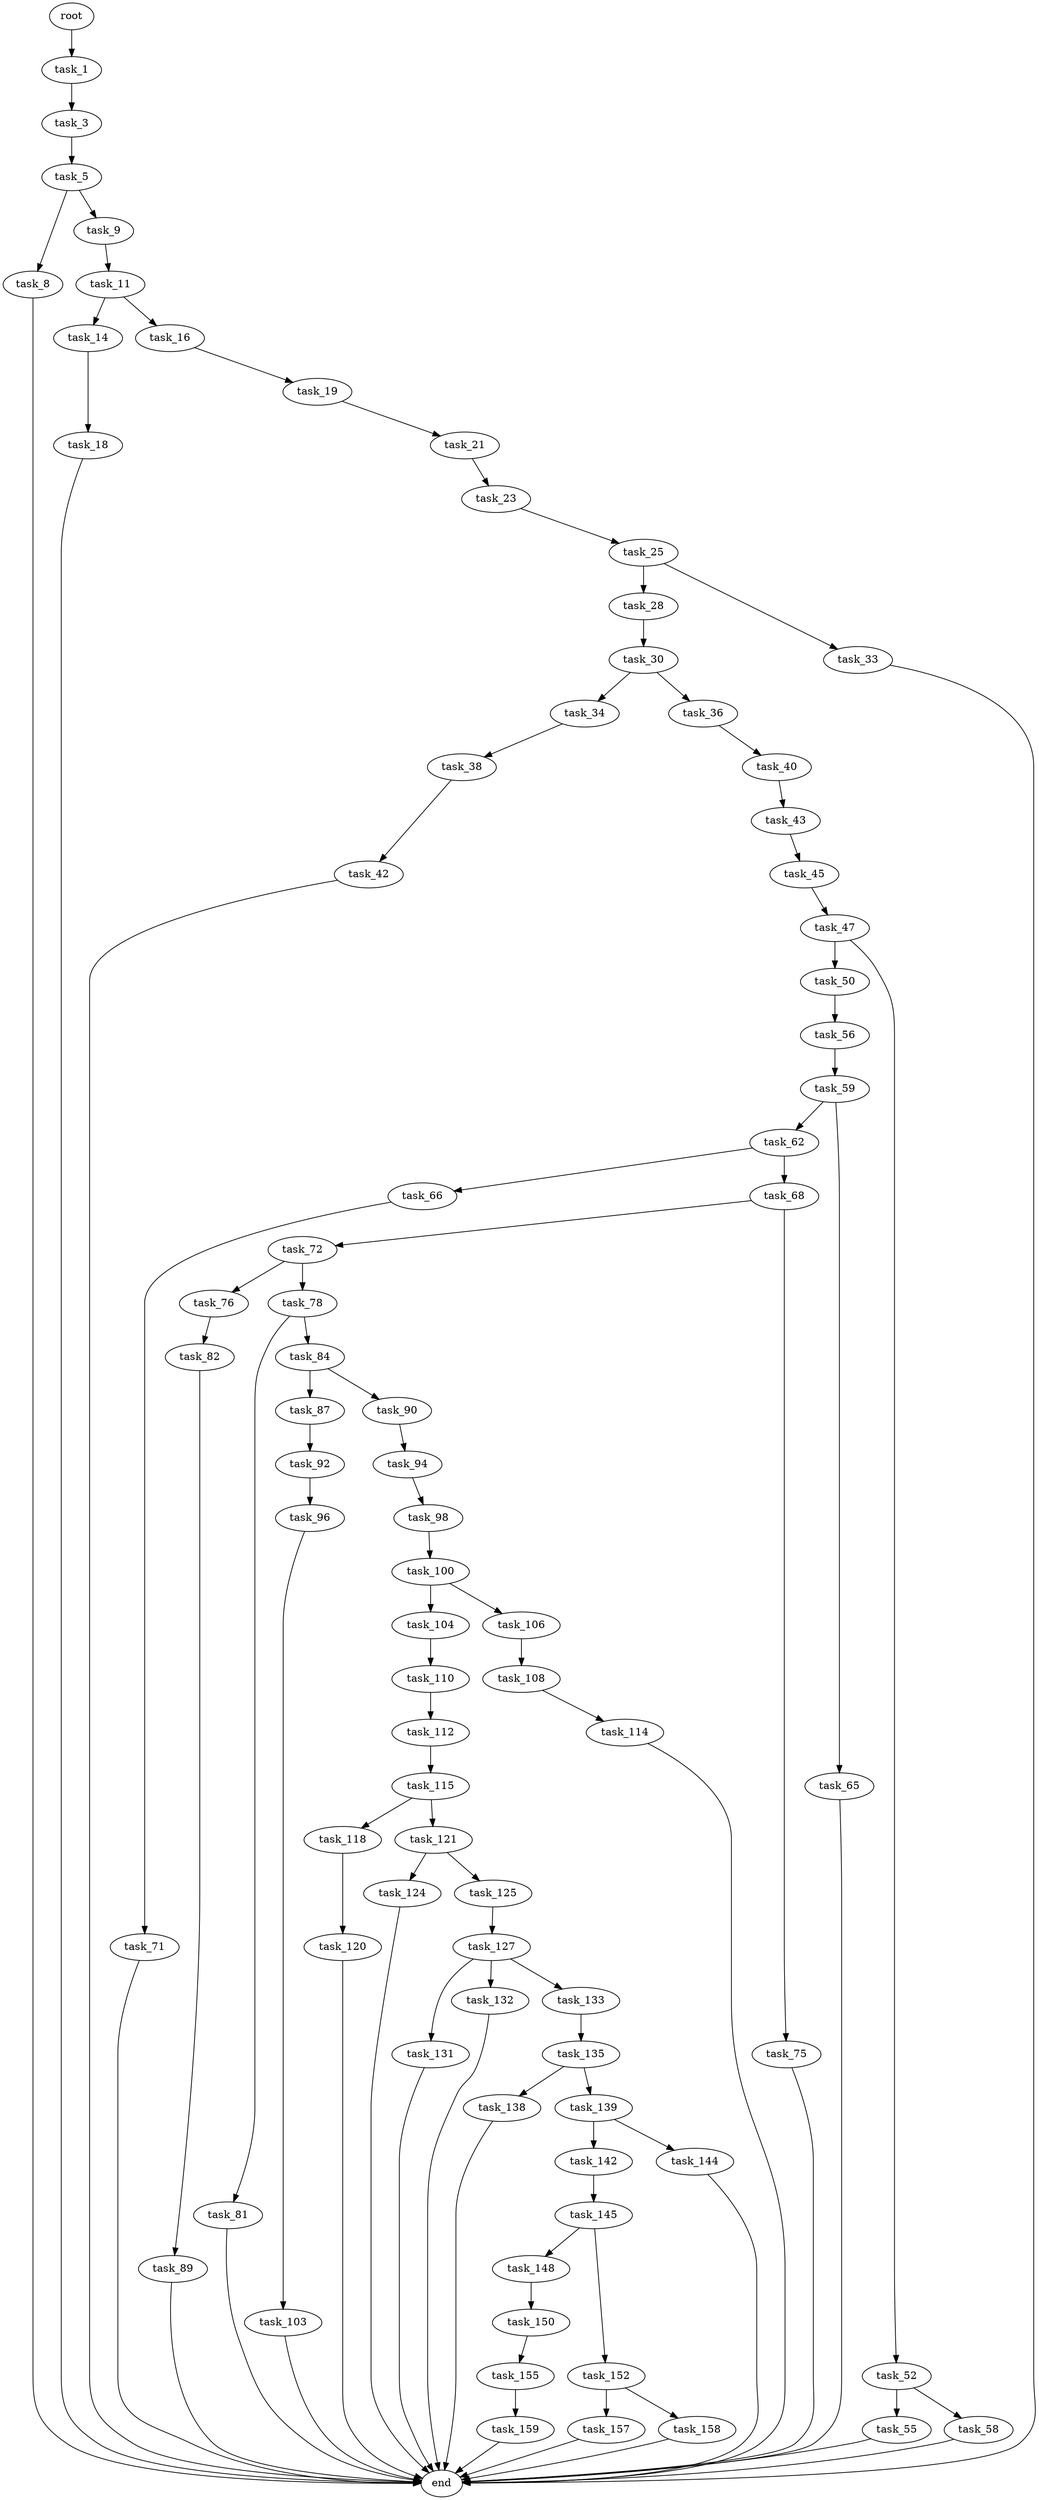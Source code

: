 digraph G {
  root [size="0.000000"];
  task_1 [size="28991029248.000000"];
  task_3 [size="12049724456.000000"];
  task_5 [size="48732462544.000000"];
  task_8 [size="18633474148.000000"];
  task_9 [size="1122047308.000000"];
  end [size="0.000000"];
  task_11 [size="263450325185.000000"];
  task_14 [size="13117574880.000000"];
  task_16 [size="8270865488.000000"];
  task_18 [size="160836793008.000000"];
  task_19 [size="686392149456.000000"];
  task_21 [size="368293445632.000000"];
  task_23 [size="9522146469.000000"];
  task_25 [size="657414547.000000"];
  task_28 [size="37559874719.000000"];
  task_33 [size="231928233984.000000"];
  task_30 [size="502479694.000000"];
  task_34 [size="15014849484.000000"];
  task_36 [size="21451563828.000000"];
  task_38 [size="287303078430.000000"];
  task_40 [size="110890843164.000000"];
  task_42 [size="99116684165.000000"];
  task_43 [size="616522951712.000000"];
  task_45 [size="925511719144.000000"];
  task_47 [size="134217728000.000000"];
  task_50 [size="452255383320.000000"];
  task_52 [size="368293445632.000000"];
  task_56 [size="319533386972.000000"];
  task_55 [size="2362312376.000000"];
  task_58 [size="845953176536.000000"];
  task_59 [size="8589934592.000000"];
  task_62 [size="11040189766.000000"];
  task_65 [size="1073741824000.000000"];
  task_66 [size="181530777569.000000"];
  task_68 [size="369674574122.000000"];
  task_71 [size="10601068332.000000"];
  task_72 [size="21660311734.000000"];
  task_75 [size="654766126599.000000"];
  task_76 [size="33746757916.000000"];
  task_78 [size="4190523991.000000"];
  task_82 [size="1335524301481.000000"];
  task_81 [size="13015369452.000000"];
  task_84 [size="718715952323.000000"];
  task_89 [size="28991029248.000000"];
  task_87 [size="807833637177.000000"];
  task_90 [size="322570596920.000000"];
  task_92 [size="368293445632.000000"];
  task_94 [size="189671553812.000000"];
  task_96 [size="408343164424.000000"];
  task_98 [size="1073741824000.000000"];
  task_103 [size="28483288138.000000"];
  task_100 [size="231928233984.000000"];
  task_104 [size="1073741824000.000000"];
  task_106 [size="165275081345.000000"];
  task_110 [size="22994440079.000000"];
  task_108 [size="791026960464.000000"];
  task_114 [size="368293445632.000000"];
  task_112 [size="8589934592.000000"];
  task_115 [size="103223764035.000000"];
  task_118 [size="153710327617.000000"];
  task_121 [size="106452603239.000000"];
  task_120 [size="394021671308.000000"];
  task_124 [size="231928233984.000000"];
  task_125 [size="28991029248.000000"];
  task_127 [size="351582441600.000000"];
  task_131 [size="369499318804.000000"];
  task_132 [size="17275117862.000000"];
  task_133 [size="28991029248.000000"];
  task_135 [size="69427785640.000000"];
  task_138 [size="8797962295.000000"];
  task_139 [size="124282209264.000000"];
  task_142 [size="134217728000.000000"];
  task_144 [size="782757789696.000000"];
  task_145 [size="1523247924.000000"];
  task_148 [size="8589934592.000000"];
  task_152 [size="11976015146.000000"];
  task_150 [size="17950710656.000000"];
  task_155 [size="6469987816.000000"];
  task_157 [size="4762090638.000000"];
  task_158 [size="6403453960.000000"];
  task_159 [size="50874004219.000000"];

  root -> task_1 [size="1.000000"];
  task_1 -> task_3 [size="75497472.000000"];
  task_3 -> task_5 [size="209715200.000000"];
  task_5 -> task_8 [size="838860800.000000"];
  task_5 -> task_9 [size="838860800.000000"];
  task_8 -> end [size="1.000000"];
  task_9 -> task_11 [size="33554432.000000"];
  task_11 -> task_14 [size="301989888.000000"];
  task_11 -> task_16 [size="301989888.000000"];
  task_14 -> task_18 [size="301989888.000000"];
  task_16 -> task_19 [size="679477248.000000"];
  task_18 -> end [size="1.000000"];
  task_19 -> task_21 [size="536870912.000000"];
  task_21 -> task_23 [size="411041792.000000"];
  task_23 -> task_25 [size="838860800.000000"];
  task_25 -> task_28 [size="33554432.000000"];
  task_25 -> task_33 [size="33554432.000000"];
  task_28 -> task_30 [size="838860800.000000"];
  task_33 -> end [size="1.000000"];
  task_30 -> task_34 [size="33554432.000000"];
  task_30 -> task_36 [size="33554432.000000"];
  task_34 -> task_38 [size="838860800.000000"];
  task_36 -> task_40 [size="411041792.000000"];
  task_38 -> task_42 [size="411041792.000000"];
  task_40 -> task_43 [size="134217728.000000"];
  task_42 -> end [size="1.000000"];
  task_43 -> task_45 [size="679477248.000000"];
  task_45 -> task_47 [size="679477248.000000"];
  task_47 -> task_50 [size="209715200.000000"];
  task_47 -> task_52 [size="209715200.000000"];
  task_50 -> task_56 [size="536870912.000000"];
  task_52 -> task_55 [size="411041792.000000"];
  task_52 -> task_58 [size="411041792.000000"];
  task_56 -> task_59 [size="411041792.000000"];
  task_55 -> end [size="1.000000"];
  task_58 -> end [size="1.000000"];
  task_59 -> task_62 [size="33554432.000000"];
  task_59 -> task_65 [size="33554432.000000"];
  task_62 -> task_66 [size="536870912.000000"];
  task_62 -> task_68 [size="536870912.000000"];
  task_65 -> end [size="1.000000"];
  task_66 -> task_71 [size="411041792.000000"];
  task_68 -> task_72 [size="301989888.000000"];
  task_68 -> task_75 [size="301989888.000000"];
  task_71 -> end [size="1.000000"];
  task_72 -> task_76 [size="838860800.000000"];
  task_72 -> task_78 [size="838860800.000000"];
  task_75 -> end [size="1.000000"];
  task_76 -> task_82 [size="838860800.000000"];
  task_78 -> task_81 [size="75497472.000000"];
  task_78 -> task_84 [size="75497472.000000"];
  task_82 -> task_89 [size="838860800.000000"];
  task_81 -> end [size="1.000000"];
  task_84 -> task_87 [size="838860800.000000"];
  task_84 -> task_90 [size="838860800.000000"];
  task_89 -> end [size="1.000000"];
  task_87 -> task_92 [size="838860800.000000"];
  task_90 -> task_94 [size="411041792.000000"];
  task_92 -> task_96 [size="411041792.000000"];
  task_94 -> task_98 [size="536870912.000000"];
  task_96 -> task_103 [size="536870912.000000"];
  task_98 -> task_100 [size="838860800.000000"];
  task_103 -> end [size="1.000000"];
  task_100 -> task_104 [size="301989888.000000"];
  task_100 -> task_106 [size="301989888.000000"];
  task_104 -> task_110 [size="838860800.000000"];
  task_106 -> task_108 [size="411041792.000000"];
  task_110 -> task_112 [size="679477248.000000"];
  task_108 -> task_114 [size="536870912.000000"];
  task_114 -> end [size="1.000000"];
  task_112 -> task_115 [size="33554432.000000"];
  task_115 -> task_118 [size="75497472.000000"];
  task_115 -> task_121 [size="75497472.000000"];
  task_118 -> task_120 [size="301989888.000000"];
  task_121 -> task_124 [size="301989888.000000"];
  task_121 -> task_125 [size="301989888.000000"];
  task_120 -> end [size="1.000000"];
  task_124 -> end [size="1.000000"];
  task_125 -> task_127 [size="75497472.000000"];
  task_127 -> task_131 [size="411041792.000000"];
  task_127 -> task_132 [size="411041792.000000"];
  task_127 -> task_133 [size="411041792.000000"];
  task_131 -> end [size="1.000000"];
  task_132 -> end [size="1.000000"];
  task_133 -> task_135 [size="75497472.000000"];
  task_135 -> task_138 [size="301989888.000000"];
  task_135 -> task_139 [size="301989888.000000"];
  task_138 -> end [size="1.000000"];
  task_139 -> task_142 [size="134217728.000000"];
  task_139 -> task_144 [size="134217728.000000"];
  task_142 -> task_145 [size="209715200.000000"];
  task_144 -> end [size="1.000000"];
  task_145 -> task_148 [size="75497472.000000"];
  task_145 -> task_152 [size="75497472.000000"];
  task_148 -> task_150 [size="33554432.000000"];
  task_152 -> task_157 [size="536870912.000000"];
  task_152 -> task_158 [size="536870912.000000"];
  task_150 -> task_155 [size="536870912.000000"];
  task_155 -> task_159 [size="209715200.000000"];
  task_157 -> end [size="1.000000"];
  task_158 -> end [size="1.000000"];
  task_159 -> end [size="1.000000"];
}
